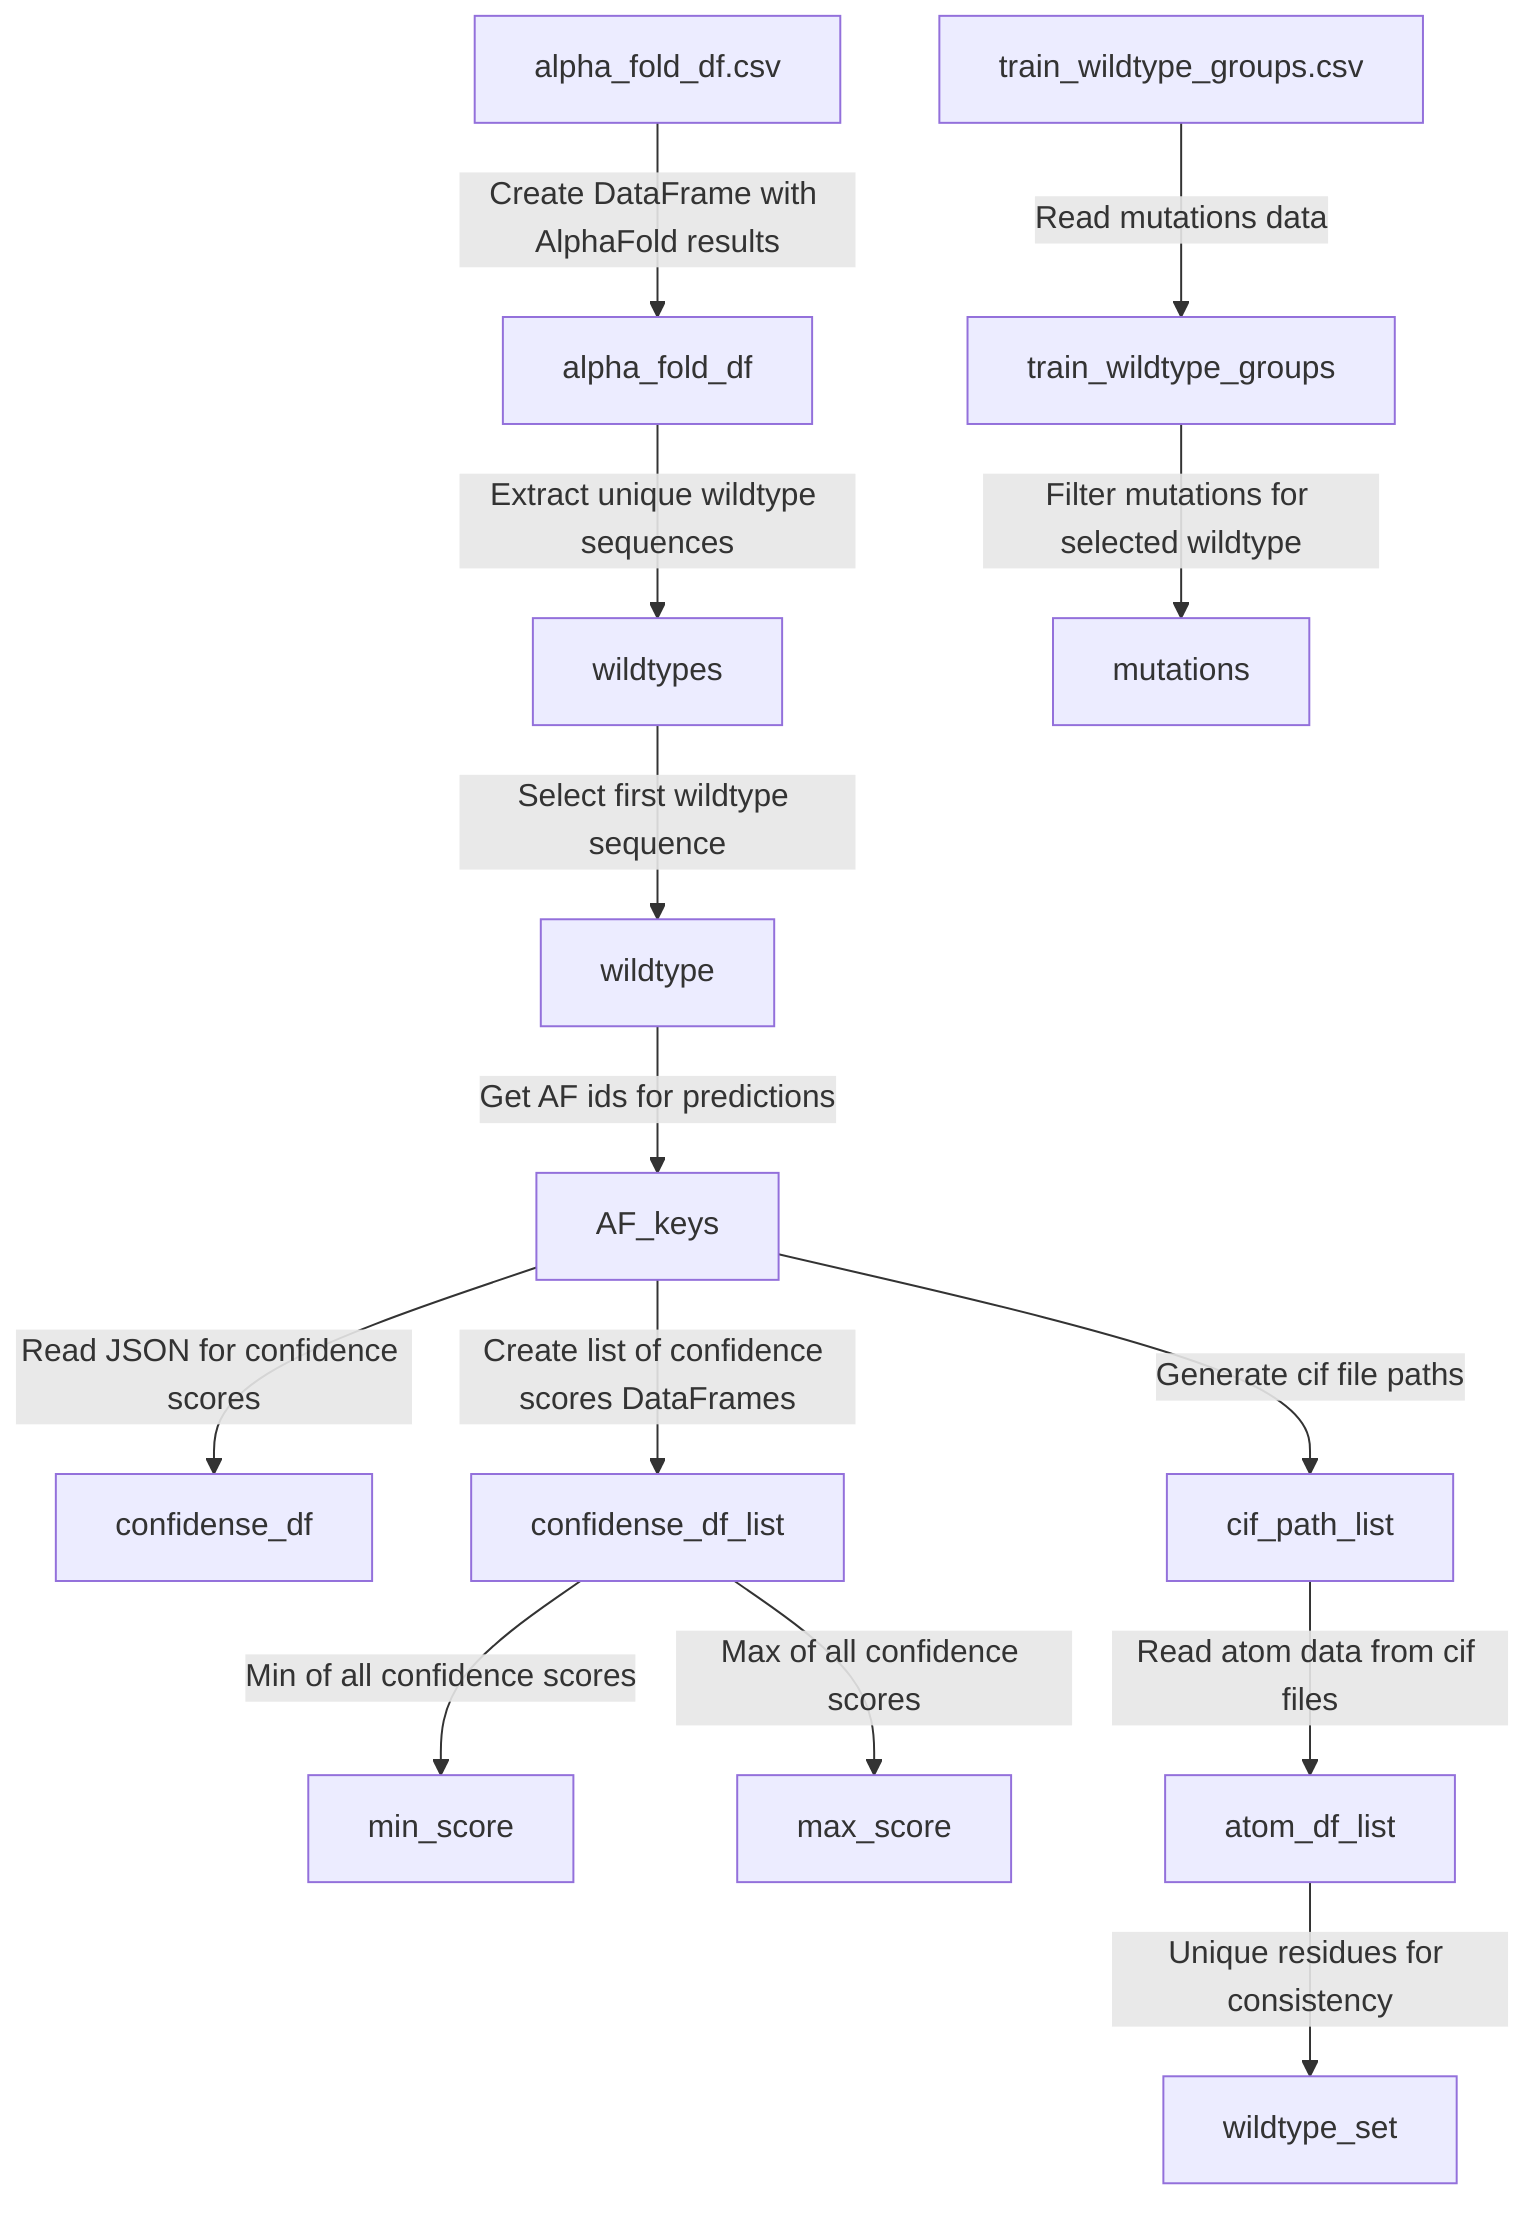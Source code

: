 flowchart TD
    %% Node for the AlphaFold prediction file
    A["alpha_fold_df.csv"] -->|"Create DataFrame with AlphaFold results"| B["alpha_fold_df"]
    %% Node for extracting wildtypes
    B -->|"Extract unique wildtype sequences"| C["wildtypes"]
    %% Node for selecting a wildtype
    C -->|"Select first wildtype sequence"| D["wildtype"]
    %% Node for AF keys specific to the selected wildtype
    D -->|"Get AF ids for predictions"| E["AF_keys"]
    %% Node for reading confidence scores
    E -->|"Read JSON for confidence scores"| F["confidense_df"]
    %% Node for handling confidence scores for all AF matches
    E -->|"Create list of confidence scores DataFrames"| G["confidense_df_list"]
    G -->|"Min of all confidence scores"| H["min_score"]
    G -->|"Max of all confidence scores"| I["max_score"]
    %% Node for handling cif file paths
    E -->|"Generate cif file paths"| J["cif_path_list"]
    %% Node for atom data extraction
    J -->|"Read atom data from cif files"| K["atom_df_list"]
    K -->|"Unique residues for consistency"| L["wildtype_set"]
    %% Node for reading train wildtype groups
    M["train_wildtype_groups.csv"] -->|"Read mutations data"| N["train_wildtype_groups"]
    N -->|"Filter mutations for selected wildtype"| O["mutations"]